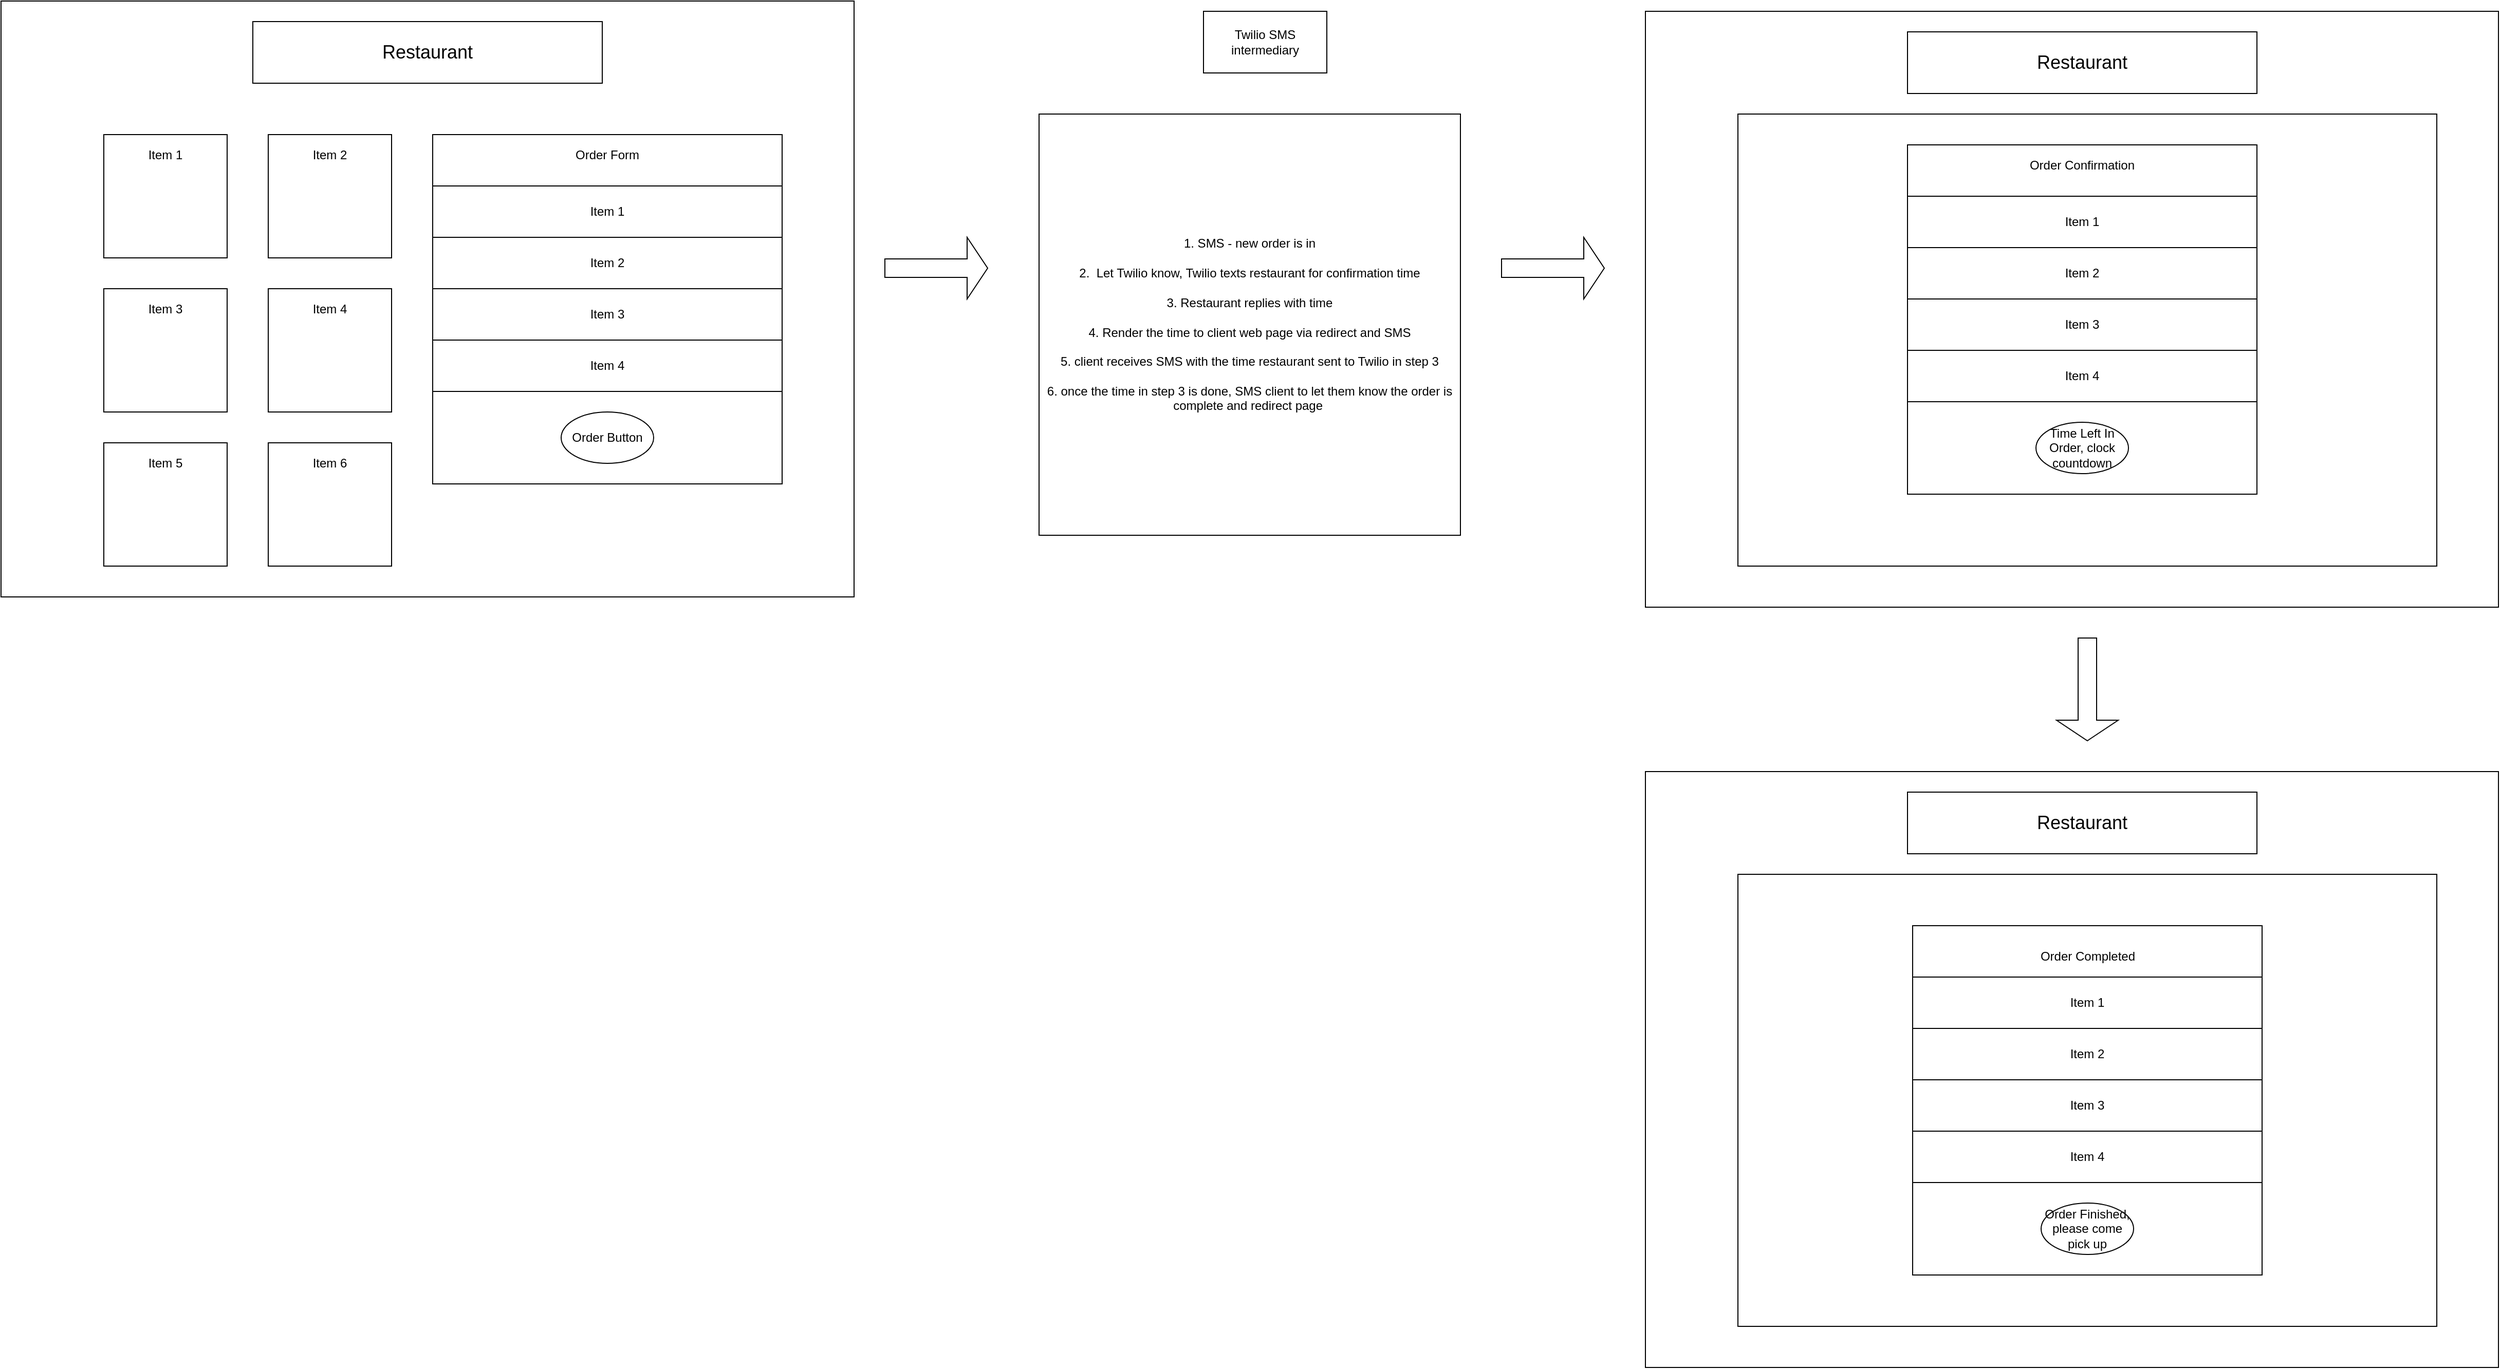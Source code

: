 <mxfile version="13.5.3" type="browser"><diagram id="fbBhWCAvSttQ3Iy4pjLn" name="Page-1"><mxGraphModel dx="1666" dy="803" grid="1" gridSize="10" guides="1" tooltips="1" connect="1" arrows="1" fold="1" page="1" pageScale="1" pageWidth="850" pageHeight="1100" math="0" shadow="0"><root><mxCell id="0"/><mxCell id="1" parent="0"/><mxCell id="PS5kRjSUguB7hjdAoxey-1" value="" style="rounded=0;whiteSpace=wrap;html=1;" parent="1" vertex="1"><mxGeometry x="100" y="40" width="830" height="580" as="geometry"/></mxCell><mxCell id="PS5kRjSUguB7hjdAoxey-5" value="" style="rounded=0;whiteSpace=wrap;html=1;" parent="1" vertex="1"><mxGeometry x="345" y="60" width="340" height="60" as="geometry"/></mxCell><mxCell id="PS5kRjSUguB7hjdAoxey-4" value="&lt;font style=&quot;font-size: 18px&quot;&gt;Restaurant&lt;/font&gt;" style="text;html=1;strokeColor=none;fillColor=none;align=center;verticalAlign=middle;whiteSpace=wrap;rounded=0;" parent="1" vertex="1"><mxGeometry x="440" y="80" width="150" height="20" as="geometry"/></mxCell><mxCell id="PS5kRjSUguB7hjdAoxey-6" value="" style="whiteSpace=wrap;html=1;aspect=fixed;" parent="1" vertex="1"><mxGeometry x="200" y="170" width="120" height="120" as="geometry"/></mxCell><mxCell id="PS5kRjSUguB7hjdAoxey-7" value="" style="whiteSpace=wrap;html=1;aspect=fixed;" parent="1" vertex="1"><mxGeometry x="360" y="170" width="120" height="120" as="geometry"/></mxCell><mxCell id="PS5kRjSUguB7hjdAoxey-8" value="" style="whiteSpace=wrap;html=1;aspect=fixed;" parent="1" vertex="1"><mxGeometry x="520" y="170" width="340" height="340" as="geometry"/></mxCell><mxCell id="PS5kRjSUguB7hjdAoxey-10" value="" style="whiteSpace=wrap;html=1;aspect=fixed;" parent="1" vertex="1"><mxGeometry x="200" y="320" width="120" height="120" as="geometry"/></mxCell><mxCell id="PS5kRjSUguB7hjdAoxey-11" value="" style="whiteSpace=wrap;html=1;aspect=fixed;" parent="1" vertex="1"><mxGeometry x="360" y="320" width="120" height="120" as="geometry"/></mxCell><mxCell id="PS5kRjSUguB7hjdAoxey-14" value="" style="whiteSpace=wrap;html=1;aspect=fixed;" parent="1" vertex="1"><mxGeometry x="200" y="470" width="120" height="120" as="geometry"/></mxCell><mxCell id="PS5kRjSUguB7hjdAoxey-15" value="" style="whiteSpace=wrap;html=1;aspect=fixed;" parent="1" vertex="1"><mxGeometry x="360" y="470" width="120" height="120" as="geometry"/></mxCell><mxCell id="PS5kRjSUguB7hjdAoxey-23" value="Item 1&lt;span style=&quot;color: rgba(0 , 0 , 0 , 0) ; font-family: monospace ; font-size: 0px&quot;&gt;%3CmxGraphModel%3E%3Croot%3E%3CmxCell%20id%3D%220%22%2F%3E%3CmxCell%20id%3D%221%22%20parent%3D%220%22%2F%3E%3CmxCell%20id%3D%222%22%20value%3D%22%22%20style%3D%22whiteSpace%3Dwrap%3Bhtml%3D1%3Baspect%3Dfixed%3B%22%20vertex%3D%221%22%20parent%3D%221%22%3E%3CmxGeometry%20x%3D%22550%22%20y%3D%22160%22%20width%3D%22280%22%20height%3D%22280%22%20as%3D%22geometry%22%2F%3E%3C%2FmxCell%3E%3C%2Froot%3E%3C%2FmxGraphModel%3E&lt;/span&gt;" style="text;html=1;strokeColor=none;fillColor=none;align=center;verticalAlign=middle;whiteSpace=wrap;rounded=0;" parent="1" vertex="1"><mxGeometry x="240" y="180" width="40" height="20" as="geometry"/></mxCell><mxCell id="PS5kRjSUguB7hjdAoxey-24" value="Item 2" style="text;html=1;strokeColor=none;fillColor=none;align=center;verticalAlign=middle;whiteSpace=wrap;rounded=0;" parent="1" vertex="1"><mxGeometry x="400" y="180" width="40" height="20" as="geometry"/></mxCell><mxCell id="PS5kRjSUguB7hjdAoxey-25" value="Item 3" style="text;html=1;strokeColor=none;fillColor=none;align=center;verticalAlign=middle;whiteSpace=wrap;rounded=0;" parent="1" vertex="1"><mxGeometry x="240" y="330" width="40" height="20" as="geometry"/></mxCell><mxCell id="PS5kRjSUguB7hjdAoxey-26" value="Item 4" style="text;html=1;strokeColor=none;fillColor=none;align=center;verticalAlign=middle;whiteSpace=wrap;rounded=0;" parent="1" vertex="1"><mxGeometry x="400" y="330" width="40" height="20" as="geometry"/></mxCell><mxCell id="PS5kRjSUguB7hjdAoxey-27" value="Item 5" style="text;html=1;strokeColor=none;fillColor=none;align=center;verticalAlign=middle;whiteSpace=wrap;rounded=0;" parent="1" vertex="1"><mxGeometry x="240" y="480" width="40" height="20" as="geometry"/></mxCell><mxCell id="PS5kRjSUguB7hjdAoxey-28" value="Item 6" style="text;html=1;strokeColor=none;fillColor=none;align=center;verticalAlign=middle;whiteSpace=wrap;rounded=0;" parent="1" vertex="1"><mxGeometry x="400" y="480" width="40" height="20" as="geometry"/></mxCell><mxCell id="PS5kRjSUguB7hjdAoxey-29" value="Order Form" style="text;html=1;strokeColor=none;fillColor=none;align=center;verticalAlign=middle;whiteSpace=wrap;rounded=0;" parent="1" vertex="1"><mxGeometry x="655" y="180" width="70" height="20" as="geometry"/></mxCell><mxCell id="PS5kRjSUguB7hjdAoxey-30" value="Item 1" style="rounded=0;whiteSpace=wrap;html=1;" parent="1" vertex="1"><mxGeometry x="520" y="220" width="340" height="50" as="geometry"/></mxCell><mxCell id="PS5kRjSUguB7hjdAoxey-31" value="Item 2" style="rounded=0;whiteSpace=wrap;html=1;" parent="1" vertex="1"><mxGeometry x="520" y="270" width="340" height="50" as="geometry"/></mxCell><mxCell id="PS5kRjSUguB7hjdAoxey-32" value="Item 3" style="rounded=0;whiteSpace=wrap;html=1;" parent="1" vertex="1"><mxGeometry x="520" y="320" width="340" height="50" as="geometry"/></mxCell><mxCell id="PS5kRjSUguB7hjdAoxey-33" value="Item 4" style="rounded=0;whiteSpace=wrap;html=1;" parent="1" vertex="1"><mxGeometry x="520" y="370" width="340" height="50" as="geometry"/></mxCell><mxCell id="PS5kRjSUguB7hjdAoxey-34" value="Order Button" style="ellipse;whiteSpace=wrap;html=1;" parent="1" vertex="1"><mxGeometry x="645" y="440" width="90" height="50" as="geometry"/></mxCell><mxCell id="PS5kRjSUguB7hjdAoxey-36" value="" style="rounded=0;whiteSpace=wrap;html=1;" parent="1" vertex="1"><mxGeometry x="1700" y="50" width="830" height="580" as="geometry"/></mxCell><mxCell id="PS5kRjSUguB7hjdAoxey-40" value="" style="shape=singleArrow;whiteSpace=wrap;html=1;" parent="1" vertex="1"><mxGeometry x="960" y="270" width="100" height="60" as="geometry"/></mxCell><mxCell id="PS5kRjSUguB7hjdAoxey-41" value="" style="rounded=0;whiteSpace=wrap;html=1;" parent="1" vertex="1"><mxGeometry x="1955" y="70" width="340" height="60" as="geometry"/></mxCell><mxCell id="PS5kRjSUguB7hjdAoxey-42" value="&lt;font style=&quot;font-size: 18px&quot;&gt;Restaurant&lt;/font&gt;" style="text;html=1;strokeColor=none;fillColor=none;align=center;verticalAlign=middle;whiteSpace=wrap;rounded=0;" parent="1" vertex="1"><mxGeometry x="2050" y="90" width="150" height="20" as="geometry"/></mxCell><mxCell id="PS5kRjSUguB7hjdAoxey-44" value="1. SMS - new order is in&lt;br&gt;&lt;br&gt;2.&amp;nbsp; Let Twilio know, Twilio texts restaurant for confirmation time&lt;br&gt;&lt;br&gt;3. Restaurant replies with time&lt;br&gt;&lt;br&gt;4. Render the time to client web page via redirect and SMS&lt;br&gt;&lt;br&gt;5. client receives SMS with the time restaurant sent to Twilio in step 3&lt;br&gt;&lt;br&gt;6. once the time in step 3 is done, SMS client to let them know the order is complete and redirect page&amp;nbsp;" style="whiteSpace=wrap;html=1;aspect=fixed;" parent="1" vertex="1"><mxGeometry x="1110" y="150" width="410" height="410" as="geometry"/></mxCell><mxCell id="PS5kRjSUguB7hjdAoxey-45" value="" style="shape=singleArrow;whiteSpace=wrap;html=1;" parent="1" vertex="1"><mxGeometry x="1560" y="270" width="100" height="60" as="geometry"/></mxCell><mxCell id="PS5kRjSUguB7hjdAoxey-48" value="Twilio SMS intermediary" style="rounded=0;whiteSpace=wrap;html=1;" parent="1" vertex="1"><mxGeometry x="1270" y="50" width="120" height="60" as="geometry"/></mxCell><mxCell id="PS5kRjSUguB7hjdAoxey-49" value="" style="rounded=0;whiteSpace=wrap;html=1;" parent="1" vertex="1"><mxGeometry x="1790" y="150" width="680" height="440" as="geometry"/></mxCell><mxCell id="PS5kRjSUguB7hjdAoxey-50" value="" style="rounded=0;whiteSpace=wrap;html=1;" parent="1" vertex="1"><mxGeometry x="1700" y="790" width="830" height="580" as="geometry"/></mxCell><mxCell id="PS5kRjSUguB7hjdAoxey-51" value="" style="rounded=0;whiteSpace=wrap;html=1;" parent="1" vertex="1"><mxGeometry x="1955" y="810" width="340" height="60" as="geometry"/></mxCell><mxCell id="PS5kRjSUguB7hjdAoxey-52" value="&lt;font style=&quot;font-size: 18px&quot;&gt;Restaurant&lt;/font&gt;" style="text;html=1;strokeColor=none;fillColor=none;align=center;verticalAlign=middle;whiteSpace=wrap;rounded=0;" parent="1" vertex="1"><mxGeometry x="2050" y="830" width="150" height="20" as="geometry"/></mxCell><mxCell id="PS5kRjSUguB7hjdAoxey-53" value="" style="rounded=0;whiteSpace=wrap;html=1;" parent="1" vertex="1"><mxGeometry x="1790" y="890" width="680" height="440" as="geometry"/></mxCell><mxCell id="PS5kRjSUguB7hjdAoxey-54" value="" style="shape=singleArrow;direction=south;whiteSpace=wrap;html=1;" parent="1" vertex="1"><mxGeometry x="2100" y="660" width="60" height="100" as="geometry"/></mxCell><mxCell id="PS5kRjSUguB7hjdAoxey-56" value="" style="whiteSpace=wrap;html=1;aspect=fixed;" parent="1" vertex="1"><mxGeometry x="1955" y="180" width="340" height="340" as="geometry"/></mxCell><mxCell id="PS5kRjSUguB7hjdAoxey-57" value="Order Confirmation" style="text;html=1;strokeColor=none;fillColor=none;align=center;verticalAlign=middle;whiteSpace=wrap;rounded=0;" parent="1" vertex="1"><mxGeometry x="2070" y="190" width="110" height="20" as="geometry"/></mxCell><mxCell id="PS5kRjSUguB7hjdAoxey-58" value="Item 1" style="rounded=0;whiteSpace=wrap;html=1;" parent="1" vertex="1"><mxGeometry x="1955" y="230" width="340" height="50" as="geometry"/></mxCell><mxCell id="PS5kRjSUguB7hjdAoxey-59" value="Item 2" style="rounded=0;whiteSpace=wrap;html=1;" parent="1" vertex="1"><mxGeometry x="1955" y="280" width="340" height="50" as="geometry"/></mxCell><mxCell id="PS5kRjSUguB7hjdAoxey-60" value="Item 3" style="rounded=0;whiteSpace=wrap;html=1;" parent="1" vertex="1"><mxGeometry x="1955" y="330" width="340" height="50" as="geometry"/></mxCell><mxCell id="PS5kRjSUguB7hjdAoxey-61" value="Item 4" style="rounded=0;whiteSpace=wrap;html=1;" parent="1" vertex="1"><mxGeometry x="1955" y="380" width="340" height="50" as="geometry"/></mxCell><mxCell id="PS5kRjSUguB7hjdAoxey-62" value="Time Left In Order, clock countdown" style="ellipse;whiteSpace=wrap;html=1;" parent="1" vertex="1"><mxGeometry x="2080" y="450" width="90" height="50" as="geometry"/></mxCell><mxCell id="PS5kRjSUguB7hjdAoxey-63" value="" style="whiteSpace=wrap;html=1;aspect=fixed;" parent="1" vertex="1"><mxGeometry x="1960" y="940" width="340" height="340" as="geometry"/></mxCell><mxCell id="PS5kRjSUguB7hjdAoxey-64" value="Order Completed" style="text;html=1;strokeColor=none;fillColor=none;align=center;verticalAlign=middle;whiteSpace=wrap;rounded=0;" parent="1" vertex="1"><mxGeometry x="2082.5" y="960" width="95" height="20" as="geometry"/></mxCell><mxCell id="PS5kRjSUguB7hjdAoxey-65" value="Item 1" style="rounded=0;whiteSpace=wrap;html=1;" parent="1" vertex="1"><mxGeometry x="1960" y="990" width="340" height="50" as="geometry"/></mxCell><mxCell id="PS5kRjSUguB7hjdAoxey-66" value="Item 2" style="rounded=0;whiteSpace=wrap;html=1;" parent="1" vertex="1"><mxGeometry x="1960" y="1040" width="340" height="50" as="geometry"/></mxCell><mxCell id="PS5kRjSUguB7hjdAoxey-67" value="Item 3" style="rounded=0;whiteSpace=wrap;html=1;" parent="1" vertex="1"><mxGeometry x="1960" y="1090" width="340" height="50" as="geometry"/></mxCell><mxCell id="PS5kRjSUguB7hjdAoxey-68" value="Item 4" style="rounded=0;whiteSpace=wrap;html=1;" parent="1" vertex="1"><mxGeometry x="1960" y="1140" width="340" height="50" as="geometry"/></mxCell><mxCell id="PS5kRjSUguB7hjdAoxey-69" value="Order Finished, please come pick up" style="ellipse;whiteSpace=wrap;html=1;" parent="1" vertex="1"><mxGeometry x="2085" y="1210" width="90" height="50" as="geometry"/></mxCell></root></mxGraphModel></diagram></mxfile>
